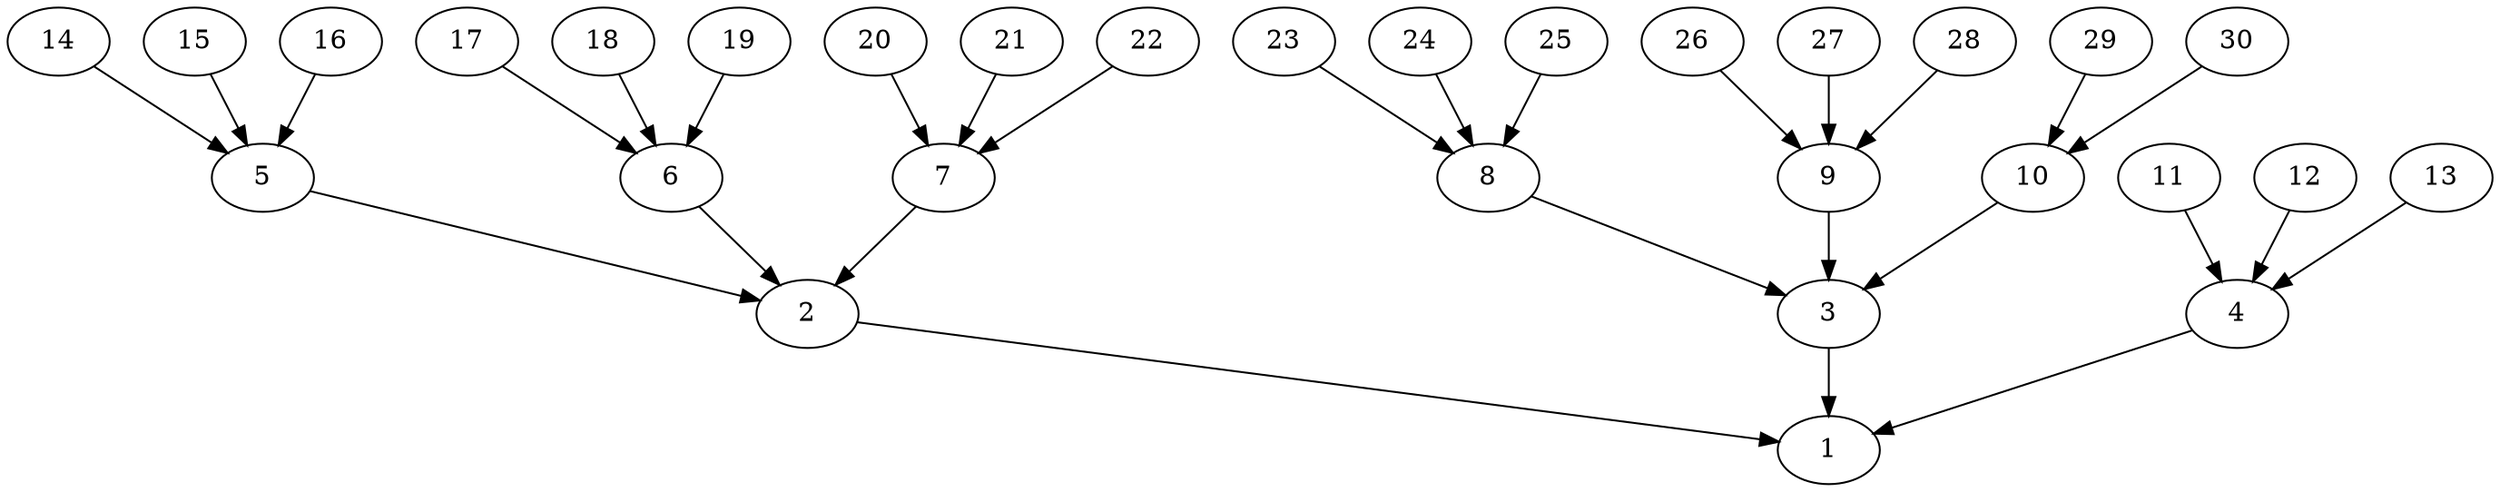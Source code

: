 digraph "core_16p_gb_InTree-Balanced-MaxBf-3_Nodes_30_CCR_0.10_WeightType_Random_schedule.gxl" {
	1	 [Weight=34];
	2	 [Weight=60];
	2 -> 1	 [Weight=9];
	3	 [Weight=43];
	3 -> 1	 [Weight=2];
	4	 [Weight=43];
	4 -> 1	 [Weight=3];
	5	 [Weight=86];
	5 -> 2	 [Weight=5];
	6	 [Weight=69];
	6 -> 2	 [Weight=4];
	7	 [Weight=77];
	7 -> 2	 [Weight=4];
	8	 [Weight=60];
	8 -> 3	 [Weight=8];
	9	 [Weight=43];
	9 -> 3	 [Weight=4];
	10	 [Weight=34];
	10 -> 3	 [Weight=7];
	11	 [Weight=51];
	11 -> 4	 [Weight=4];
	12	 [Weight=77];
	12 -> 4	 [Weight=10];
	13	 [Weight=69];
	13 -> 4	 [Weight=3];
	14	 [Weight=69];
	14 -> 5	 [Weight=3];
	15	 [Weight=69];
	15 -> 5	 [Weight=5];
	16	 [Weight=26];
	16 -> 5	 [Weight=9];
	17	 [Weight=69];
	17 -> 6	 [Weight=10];
	18	 [Weight=69];
	18 -> 6	 [Weight=7];
	19	 [Weight=77];
	19 -> 6	 [Weight=7];
	20	 [Weight=51];
	20 -> 7	 [Weight=9];
	21	 [Weight=77];
	21 -> 7	 [Weight=8];
	22	 [Weight=51];
	22 -> 7	 [Weight=10];
	23	 [Weight=77];
	23 -> 8	 [Weight=4];
	24	 [Weight=51];
	24 -> 8	 [Weight=4];
	25	 [Weight=69];
	25 -> 8	 [Weight=9];
	26	 [Weight=86];
	26 -> 9	 [Weight=4];
	27	 [Weight=51];
	27 -> 9	 [Weight=9];
	28	 [Weight=26];
	28 -> 9	 [Weight=7];
	29	 [Weight=26];
	29 -> 10	 [Weight=4];
	30	 [Weight=51];
	30 -> 10	 [Weight=2];
}

